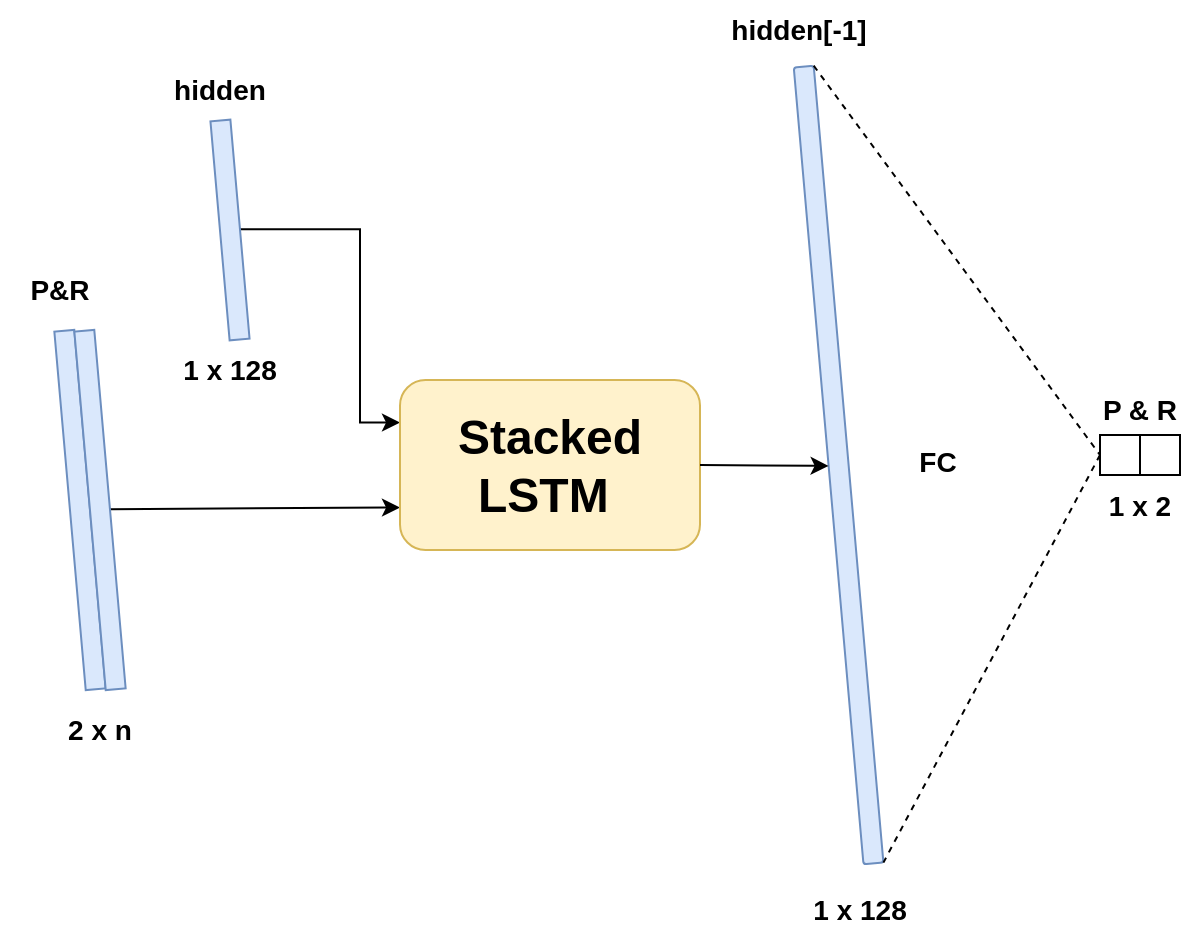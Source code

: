 <mxfile version="18.0.3" type="device"><diagram id="ZfmZX-me3lmmX-kZw-jF" name="Page-1"><mxGraphModel dx="983" dy="927" grid="1" gridSize="10" guides="1" tooltips="1" connect="1" arrows="1" fold="1" page="1" pageScale="1" pageWidth="827" pageHeight="1169" math="0" shadow="0"><root><mxCell id="0"/><mxCell id="1" parent="0"/><mxCell id="zvfg_8uaJAZZ_lRUmyxb-1" value="&lt;span style=&quot;color: rgba(0, 0, 0, 0); font-family: monospace; font-size: 0px; text-align: start; background-color: rgb(248, 249, 250);&quot;&gt;%3CmxGraphModel%3E%3Croot%3E%3CmxCell%20id%3D%220%22%2F%3E%3CmxCell%20id%3D%221%22%20parent%3D%220%22%2F%3E%3CmxCell%20id%3D%222%22%20value%3D%22%22%20style%3D%22rounded%3D0%3BwhiteSpace%3Dwrap%3Bhtml%3D1%3Brotation%3D85%3BfillColor%3D%23dae8fc%3BstrokeColor%3D%236c8ebf%3B%22%20vertex%3D%221%22%20parent%3D%221%22%3E%3CmxGeometry%20x%3D%22-20%22%20y%3D%22270%22%20width%3D%22240%22%20height%3D%2210%22%20as%3D%22geometry%22%2F%3E%3C%2FmxCell%3E%3C%2Froot%3E%3C%2FmxGraphModel%3E&lt;/span&gt;" style="rounded=0;whiteSpace=wrap;html=1;rotation=85;fillColor=#dae8fc;strokeColor=#6c8ebf;" vertex="1" parent="1"><mxGeometry x="10" y="270" width="180" height="10" as="geometry"/></mxCell><mxCell id="zvfg_8uaJAZZ_lRUmyxb-2" style="edgeStyle=none;rounded=0;orthogonalLoop=1;jettySize=auto;html=1;exitX=0.5;exitY=0;exitDx=0;exitDy=0;entryX=0;entryY=0.75;entryDx=0;entryDy=0;fontSize=24;" edge="1" parent="1" source="zvfg_8uaJAZZ_lRUmyxb-3" target="zvfg_8uaJAZZ_lRUmyxb-11"><mxGeometry relative="1" as="geometry"><mxPoint x="260" y="273.75" as="targetPoint"/></mxGeometry></mxCell><mxCell id="zvfg_8uaJAZZ_lRUmyxb-3" value="&lt;span style=&quot;color: rgba(0, 0, 0, 0); font-family: monospace; font-size: 0px; text-align: start; background-color: rgb(248, 249, 250);&quot;&gt;%3CmxGraphModel%3E%3Croot%3E%3CmxCell%20id%3D%220%22%2F%3E%3CmxCell%20id%3D%221%22%20parent%3D%220%22%2F%3E%3CmxCell%20id%3D%222%22%20value%3D%22%22%20style%3D%22rounded%3D0%3BwhiteSpace%3Dwrap%3Bhtml%3D1%3Brotation%3D85%3BfillColor%3D%23dae8fc%3BstrokeColor%3D%236c8ebf%3B%22%20vertex%3D%221%22%20parent%3D%221%22%3E%3CmxGeometry%20x%3D%22-20%22%20y%3D%22270%22%20width%3D%22240%22%20height%3D%2210%22%20as%3D%22geometry%22%2F%3E%3C%2FmxCell%3E%3C%2Froot%3E%3C%2FmxGraphModel%3E&lt;/span&gt;" style="rounded=0;whiteSpace=wrap;html=1;rotation=85;fillColor=#dae8fc;strokeColor=#6c8ebf;" vertex="1" parent="1"><mxGeometry x="20" y="270" width="180" height="10" as="geometry"/></mxCell><mxCell id="zvfg_8uaJAZZ_lRUmyxb-4" value="2 x n" style="text;html=1;strokeColor=none;fillColor=none;align=center;verticalAlign=middle;whiteSpace=wrap;rounded=0;fontSize=14;fontStyle=1" vertex="1" parent="1"><mxGeometry x="80" y="370" width="60" height="30" as="geometry"/></mxCell><mxCell id="zvfg_8uaJAZZ_lRUmyxb-5" value="P&amp;amp;R" style="text;html=1;strokeColor=none;fillColor=none;align=center;verticalAlign=middle;whiteSpace=wrap;rounded=0;fontSize=14;fontStyle=1" vertex="1" parent="1"><mxGeometry x="60" y="150" width="60" height="30" as="geometry"/></mxCell><mxCell id="zvfg_8uaJAZZ_lRUmyxb-7" style="edgeStyle=orthogonalEdgeStyle;rounded=0;orthogonalLoop=1;jettySize=auto;html=1;exitX=0.5;exitY=0;exitDx=0;exitDy=0;entryX=0;entryY=0.25;entryDx=0;entryDy=0;fontSize=24;" edge="1" parent="1" source="zvfg_8uaJAZZ_lRUmyxb-8" target="zvfg_8uaJAZZ_lRUmyxb-11"><mxGeometry relative="1" as="geometry"><mxPoint x="260" y="231.25" as="targetPoint"/><Array as="points"><mxPoint x="240" y="135"/><mxPoint x="240" y="231"/></Array></mxGeometry></mxCell><mxCell id="zvfg_8uaJAZZ_lRUmyxb-8" value="&lt;span style=&quot;color: rgba(0, 0, 0, 0); font-family: monospace; font-size: 0px; text-align: start; background-color: rgb(248, 249, 250);&quot;&gt;%3CmxGraphModel%3E%3Croot%3E%3CmxCell%20id%3D%220%22%2F%3E%3CmxCell%20id%3D%221%22%20parent%3D%220%22%2F%3E%3CmxCell%20id%3D%222%22%20value%3D%22%22%20style%3D%22rounded%3D0%3BwhiteSpace%3Dwrap%3Bhtml%3D1%3Brotation%3D85%3BfillColor%3D%23dae8fc%3BstrokeColor%3D%236c8ebf%3B%22%20vertex%3D%221%22%20parent%3D%221%22%3E%3CmxGeometry%20x%3D%22-20%22%20y%3D%22270%22%20width%3D%22240%22%20height%3D%2210%22%20as%3D%22geometry%22%2F%3E%3C%2FmxCell%3E%3C%2Froot%3E%3C%2FmxGraphModel%3E&lt;/span&gt;" style="rounded=0;whiteSpace=wrap;html=1;rotation=85;fillColor=#dae8fc;strokeColor=#6c8ebf;" vertex="1" parent="1"><mxGeometry x="120.0" y="130" width="110" height="10" as="geometry"/></mxCell><mxCell id="zvfg_8uaJAZZ_lRUmyxb-9" value="hidden" style="text;html=1;strokeColor=none;fillColor=none;align=center;verticalAlign=middle;whiteSpace=wrap;rounded=0;fontSize=14;fontStyle=1" vertex="1" parent="1"><mxGeometry x="140" y="50" width="60" height="30" as="geometry"/></mxCell><mxCell id="zvfg_8uaJAZZ_lRUmyxb-10" value="1 x 128" style="text;html=1;strokeColor=none;fillColor=none;align=center;verticalAlign=middle;whiteSpace=wrap;rounded=0;fontSize=14;fontStyle=1" vertex="1" parent="1"><mxGeometry x="145" y="190" width="60" height="30" as="geometry"/></mxCell><mxCell id="zvfg_8uaJAZZ_lRUmyxb-11" value="Stacked LSTM&amp;nbsp;" style="rounded=1;whiteSpace=wrap;html=1;fontSize=24;fillColor=#fff2cc;strokeColor=#d6b656;fontStyle=1" vertex="1" parent="1"><mxGeometry x="260" y="210" width="150" height="85" as="geometry"/></mxCell><mxCell id="zvfg_8uaJAZZ_lRUmyxb-22" value="&lt;span style=&quot;font-size: 14px;&quot;&gt;&lt;font style=&quot;font-size: 14px;&quot;&gt;hidden[-1]&lt;br&gt;&lt;/font&gt;&lt;/span&gt;" style="text;html=1;strokeColor=none;fillColor=none;align=center;verticalAlign=middle;whiteSpace=wrap;rounded=0;fontStyle=1;fontSize=14;" vertex="1" parent="1"><mxGeometry x="418.58" y="20" width="80.71" height="30" as="geometry"/></mxCell><mxCell id="zvfg_8uaJAZZ_lRUmyxb-23" value="&lt;font style=&quot;font-size: 14px;&quot;&gt;1 x 128&lt;/font&gt;" style="text;html=1;strokeColor=none;fillColor=none;align=center;verticalAlign=middle;whiteSpace=wrap;rounded=0;fontStyle=1;fontSize=14;" vertex="1" parent="1"><mxGeometry x="460" y="460" width="60" height="30" as="geometry"/></mxCell><mxCell id="zvfg_8uaJAZZ_lRUmyxb-25" value="FC" style="text;html=1;strokeColor=none;fillColor=none;align=center;verticalAlign=middle;whiteSpace=wrap;rounded=0;fontStyle=1;fontSize=14;" vertex="1" parent="1"><mxGeometry x="499.29" y="236.26" width="60" height="30" as="geometry"/></mxCell><mxCell id="zvfg_8uaJAZZ_lRUmyxb-26" value="" style="rounded=1;whiteSpace=wrap;html=1;glass=0;fontFamily=Helvetica;fontSize=14;fontColor=default;strokeColor=#6c8ebf;fillColor=#dae8fc;rotation=85;fontStyle=1" vertex="1" parent="1"><mxGeometry x="279.29" y="247.5" width="400" height="10" as="geometry"/></mxCell><mxCell id="zvfg_8uaJAZZ_lRUmyxb-27" value="" style="endArrow=none;dashed=1;html=1;rounded=0;fontFamily=Helvetica;fontSize=14;fontColor=default;entryX=0;entryY=0.5;entryDx=0;entryDy=0;exitX=0;exitY=0;exitDx=0;exitDy=0;fontStyle=1" edge="1" parent="1" source="zvfg_8uaJAZZ_lRUmyxb-26" target="zvfg_8uaJAZZ_lRUmyxb-41"><mxGeometry width="50" height="50" relative="1" as="geometry"><mxPoint x="354.29" y="265" as="sourcePoint"/><mxPoint x="558.309" y="158.684" as="targetPoint"/></mxGeometry></mxCell><mxCell id="zvfg_8uaJAZZ_lRUmyxb-28" value="" style="endArrow=none;dashed=1;html=1;rounded=0;fontFamily=Helvetica;fontSize=14;fontColor=default;exitX=0;exitY=0.5;exitDx=0;exitDy=0;entryX=1;entryY=0;entryDx=0;entryDy=0;fontStyle=1" edge="1" parent="1" source="zvfg_8uaJAZZ_lRUmyxb-41" target="zvfg_8uaJAZZ_lRUmyxb-26"><mxGeometry width="50" height="50" relative="1" as="geometry"><mxPoint x="575.419" y="354.247" as="sourcePoint"/><mxPoint x="504.29" y="445" as="targetPoint"/></mxGeometry></mxCell><mxCell id="zvfg_8uaJAZZ_lRUmyxb-34" value="&lt;span style=&quot;font-size: 14px;&quot;&gt;&lt;font style=&quot;font-size: 14px;&quot;&gt;P &amp;amp; R&lt;/font&gt;&lt;/span&gt;" style="text;html=1;strokeColor=none;fillColor=none;align=center;verticalAlign=middle;whiteSpace=wrap;rounded=0;fontStyle=1;fontSize=14;" vertex="1" parent="1"><mxGeometry x="600.0" y="210" width="60" height="30" as="geometry"/></mxCell><mxCell id="zvfg_8uaJAZZ_lRUmyxb-35" value="&lt;span style=&quot;font-size: 14px;&quot;&gt;&lt;font style=&quot;font-size: 14px;&quot;&gt;1 x 2&lt;/font&gt;&lt;/span&gt;" style="text;html=1;strokeColor=none;fillColor=none;align=center;verticalAlign=middle;whiteSpace=wrap;rounded=0;fontStyle=1;fontSize=14;" vertex="1" parent="1"><mxGeometry x="600" y="257.5" width="60" height="30" as="geometry"/></mxCell><mxCell id="zvfg_8uaJAZZ_lRUmyxb-36" style="edgeStyle=none;shape=connector;rounded=0;orthogonalLoop=1;jettySize=auto;html=1;exitX=1;exitY=0.5;exitDx=0;exitDy=0;labelBackgroundColor=default;fontFamily=Helvetica;fontSize=14;fontColor=default;endArrow=classic;endFill=1;strokeColor=default;entryX=0.5;entryY=1;entryDx=0;entryDy=0;fontStyle=1" edge="1" parent="1" source="zvfg_8uaJAZZ_lRUmyxb-11" target="zvfg_8uaJAZZ_lRUmyxb-26"><mxGeometry relative="1" as="geometry"><mxPoint x="465.019" y="252.246" as="targetPoint"/><mxPoint x="419.29" y="251.265" as="sourcePoint"/></mxGeometry></mxCell><mxCell id="zvfg_8uaJAZZ_lRUmyxb-41" value="" style="whiteSpace=wrap;html=1;aspect=fixed;" vertex="1" parent="1"><mxGeometry x="610" y="237.5" width="20" height="20" as="geometry"/></mxCell><mxCell id="zvfg_8uaJAZZ_lRUmyxb-42" value="" style="whiteSpace=wrap;html=1;aspect=fixed;" vertex="1" parent="1"><mxGeometry x="630" y="237.5" width="20" height="20" as="geometry"/></mxCell></root></mxGraphModel></diagram></mxfile>